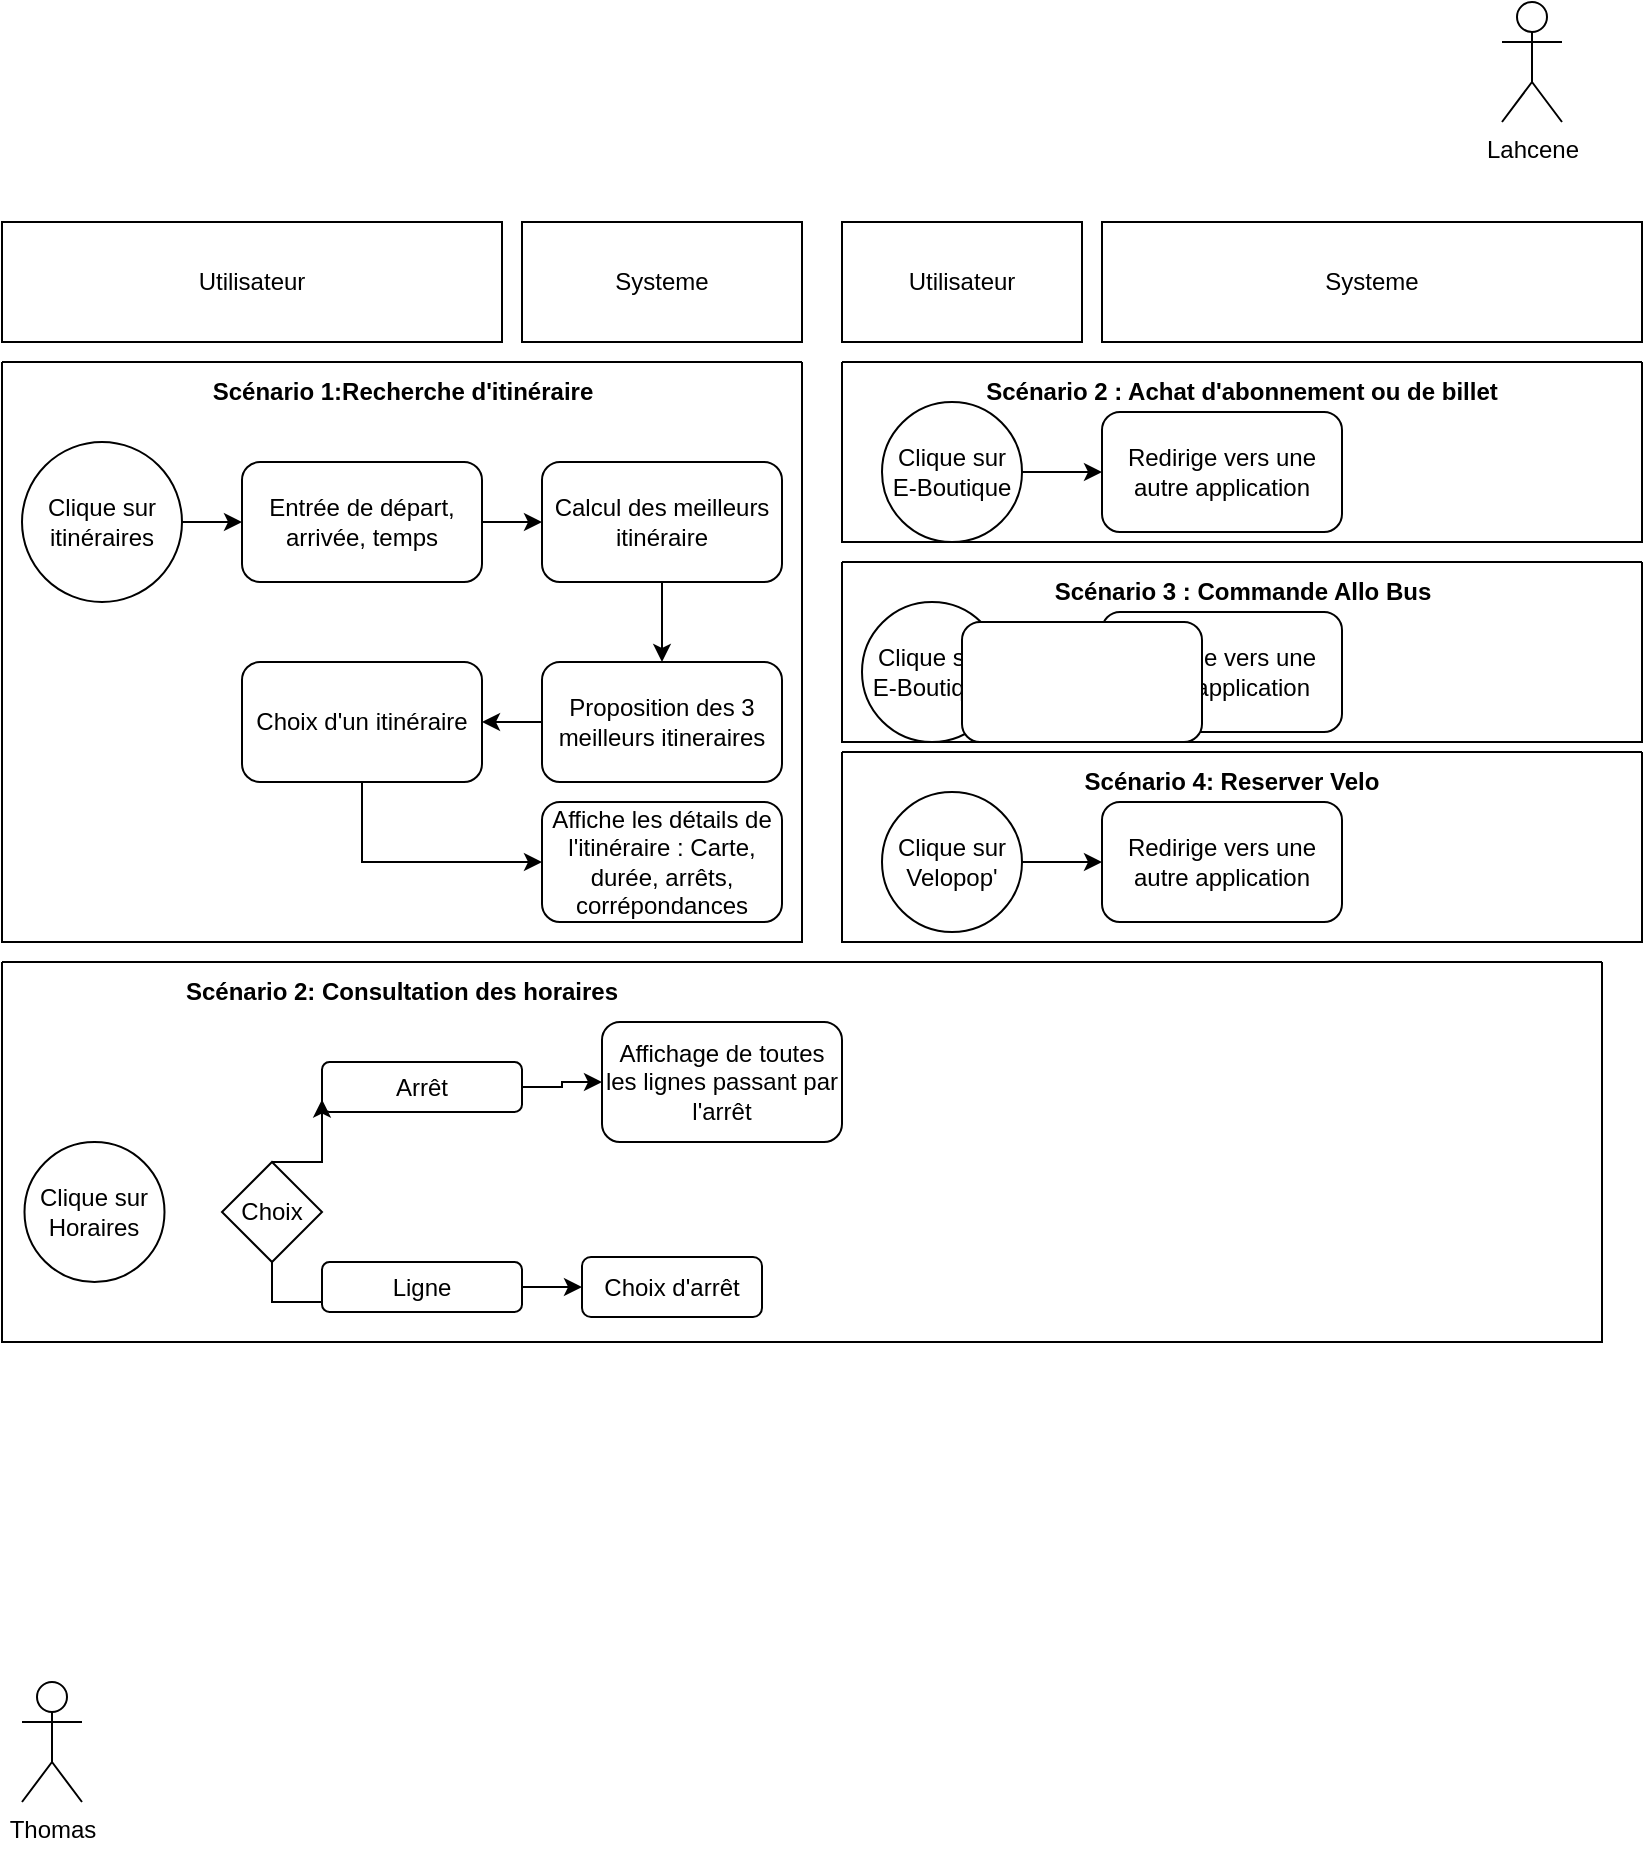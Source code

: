<mxfile version="16.6.6" type="github">
  <diagram id="YqP27WUokVk4O-feUTNu" name="Page-1">
    <mxGraphModel dx="1422" dy="1888" grid="1" gridSize="10" guides="1" tooltips="1" connect="1" arrows="1" fold="1" page="1" pageScale="1" pageWidth="850" pageHeight="1100" math="0" shadow="0">
      <root>
        <mxCell id="0" />
        <mxCell id="1" parent="0" />
        <mxCell id="Umk5Mk7T6SRKJrNun_KQ-3" style="edgeStyle=orthogonalEdgeStyle;rounded=0;orthogonalLoop=1;jettySize=auto;html=1;exitX=1;exitY=0.5;exitDx=0;exitDy=0;entryX=0;entryY=0.5;entryDx=0;entryDy=0;" parent="1" source="Umk5Mk7T6SRKJrNun_KQ-1" target="Umk5Mk7T6SRKJrNun_KQ-2" edge="1">
          <mxGeometry relative="1" as="geometry" />
        </mxCell>
        <mxCell id="Umk5Mk7T6SRKJrNun_KQ-1" value="&lt;div&gt;Clique sur itinéraires&lt;br&gt;&lt;/div&gt;" style="ellipse;whiteSpace=wrap;html=1;aspect=fixed;" parent="1" vertex="1">
          <mxGeometry x="30" y="120" width="80" height="80" as="geometry" />
        </mxCell>
        <mxCell id="Umk5Mk7T6SRKJrNun_KQ-6" style="edgeStyle=orthogonalEdgeStyle;rounded=0;orthogonalLoop=1;jettySize=auto;html=1;exitX=1;exitY=0.5;exitDx=0;exitDy=0;entryX=0;entryY=0.5;entryDx=0;entryDy=0;" parent="1" source="Umk5Mk7T6SRKJrNun_KQ-2" edge="1">
          <mxGeometry relative="1" as="geometry">
            <mxPoint x="290" y="160" as="targetPoint" />
          </mxGeometry>
        </mxCell>
        <mxCell id="Umk5Mk7T6SRKJrNun_KQ-2" value="&lt;div&gt;Entrée de départ, arrivée, temps&lt;/div&gt;" style="rounded=1;whiteSpace=wrap;html=1;" parent="1" vertex="1">
          <mxGeometry x="140" y="130" width="120" height="60" as="geometry" />
        </mxCell>
        <mxCell id="Umk5Mk7T6SRKJrNun_KQ-9" style="edgeStyle=orthogonalEdgeStyle;rounded=0;orthogonalLoop=1;jettySize=auto;html=1;exitX=0.5;exitY=1;exitDx=0;exitDy=0;" parent="1" source="Umk5Mk7T6SRKJrNun_KQ-11" target="Umk5Mk7T6SRKJrNun_KQ-7" edge="1">
          <mxGeometry relative="1" as="geometry">
            <mxPoint x="350" y="200" as="sourcePoint" />
            <Array as="points">
              <mxPoint x="350" y="210" />
              <mxPoint x="350" y="210" />
            </Array>
          </mxGeometry>
        </mxCell>
        <mxCell id="Umk5Mk7T6SRKJrNun_KQ-14" style="edgeStyle=orthogonalEdgeStyle;rounded=0;orthogonalLoop=1;jettySize=auto;html=1;" parent="1" source="Umk5Mk7T6SRKJrNun_KQ-7" target="Umk5Mk7T6SRKJrNun_KQ-13" edge="1">
          <mxGeometry relative="1" as="geometry" />
        </mxCell>
        <mxCell id="Umk5Mk7T6SRKJrNun_KQ-7" value="&lt;div&gt;Proposition des 3 meilleurs itineraires&lt;/div&gt;" style="rounded=1;whiteSpace=wrap;html=1;" parent="1" vertex="1">
          <mxGeometry x="290" y="230" width="120" height="60" as="geometry" />
        </mxCell>
        <mxCell id="Umk5Mk7T6SRKJrNun_KQ-11" value="&lt;div&gt;Calcul des meilleurs itinéraire&lt;/div&gt;" style="rounded=1;whiteSpace=wrap;html=1;" parent="1" vertex="1">
          <mxGeometry x="290" y="130" width="120" height="60" as="geometry" />
        </mxCell>
        <mxCell id="Umk5Mk7T6SRKJrNun_KQ-17" style="edgeStyle=orthogonalEdgeStyle;rounded=0;orthogonalLoop=1;jettySize=auto;html=1;exitX=0.5;exitY=1;exitDx=0;exitDy=0;entryX=0;entryY=0.5;entryDx=0;entryDy=0;" parent="1" source="Umk5Mk7T6SRKJrNun_KQ-13" target="Umk5Mk7T6SRKJrNun_KQ-15" edge="1">
          <mxGeometry relative="1" as="geometry" />
        </mxCell>
        <mxCell id="Umk5Mk7T6SRKJrNun_KQ-13" value="&lt;div&gt;Choix d&#39;un itinéraire&lt;/div&gt;" style="rounded=1;whiteSpace=wrap;html=1;" parent="1" vertex="1">
          <mxGeometry x="140" y="230" width="120" height="60" as="geometry" />
        </mxCell>
        <mxCell id="Umk5Mk7T6SRKJrNun_KQ-15" value="Affiche les détails de l&#39;itinéraire : Carte, durée, arrêts, corrépondances" style="rounded=1;whiteSpace=wrap;html=1;" parent="1" vertex="1">
          <mxGeometry x="290" y="300" width="120" height="60" as="geometry" />
        </mxCell>
        <mxCell id="Umk5Mk7T6SRKJrNun_KQ-20" value="" style="swimlane;startSize=0;" parent="1" vertex="1">
          <mxGeometry x="20" y="80" width="400" height="290" as="geometry" />
        </mxCell>
        <mxCell id="Umk5Mk7T6SRKJrNun_KQ-21" value="&lt;b&gt;Scénario 1:Recherche d&#39;itinéraire&lt;/b&gt;" style="text;html=1;strokeColor=none;fillColor=none;align=center;verticalAlign=middle;whiteSpace=wrap;rounded=0;" parent="Umk5Mk7T6SRKJrNun_KQ-20" vertex="1">
          <mxGeometry x="97.5" width="205" height="30" as="geometry" />
        </mxCell>
        <mxCell id="Umk5Mk7T6SRKJrNun_KQ-25" value="&lt;div&gt;Lahcene&lt;/div&gt;&lt;div&gt;&lt;br&gt;&lt;/div&gt;" style="shape=umlActor;verticalLabelPosition=bottom;verticalAlign=top;html=1;outlineConnect=0;" parent="1" vertex="1">
          <mxGeometry x="770" y="-100" width="30" height="60" as="geometry" />
        </mxCell>
        <mxCell id="Umk5Mk7T6SRKJrNun_KQ-26" value="&lt;div&gt;Thomas&lt;/div&gt;&lt;div&gt;&lt;br&gt;&lt;/div&gt;" style="shape=umlActor;verticalLabelPosition=bottom;verticalAlign=top;html=1;outlineConnect=0;" parent="1" vertex="1">
          <mxGeometry x="30" y="740" width="30" height="60" as="geometry" />
        </mxCell>
        <mxCell id="r48zgYtYUh1CPsNShktc-1" value="Utilisateur" style="rounded=0;whiteSpace=wrap;html=1;" vertex="1" parent="1">
          <mxGeometry x="20" y="10" width="250" height="60" as="geometry" />
        </mxCell>
        <mxCell id="r48zgYtYUh1CPsNShktc-4" value="&lt;div&gt;Systeme&lt;/div&gt;" style="rounded=0;whiteSpace=wrap;html=1;" vertex="1" parent="1">
          <mxGeometry x="280" y="10" width="140" height="60" as="geometry" />
        </mxCell>
        <mxCell id="r48zgYtYUh1CPsNShktc-7" value="" style="swimlane;startSize=0;" vertex="1" parent="1">
          <mxGeometry x="440" y="80" width="400" height="90" as="geometry" />
        </mxCell>
        <mxCell id="r48zgYtYUh1CPsNShktc-10" style="edgeStyle=orthogonalEdgeStyle;rounded=0;orthogonalLoop=1;jettySize=auto;html=1;exitX=1;exitY=0.5;exitDx=0;exitDy=0;entryX=0;entryY=0.5;entryDx=0;entryDy=0;" edge="1" parent="r48zgYtYUh1CPsNShktc-7" source="r48zgYtYUh1CPsNShktc-8" target="r48zgYtYUh1CPsNShktc-9">
          <mxGeometry relative="1" as="geometry" />
        </mxCell>
        <mxCell id="r48zgYtYUh1CPsNShktc-8" value="&lt;div&gt;Clique sur E-Boutique&lt;/div&gt;" style="ellipse;whiteSpace=wrap;html=1;aspect=fixed;" vertex="1" parent="r48zgYtYUh1CPsNShktc-7">
          <mxGeometry x="20" y="20" width="70" height="70" as="geometry" />
        </mxCell>
        <mxCell id="r48zgYtYUh1CPsNShktc-9" value="&lt;div&gt;Redirige vers une autre application&lt;/div&gt;" style="rounded=1;whiteSpace=wrap;html=1;" vertex="1" parent="r48zgYtYUh1CPsNShktc-7">
          <mxGeometry x="130" y="25" width="120" height="60" as="geometry" />
        </mxCell>
        <mxCell id="r48zgYtYUh1CPsNShktc-11" value="&lt;b&gt;Scénario 2 : Achat d&#39;abonnement ou de billet&lt;/b&gt;" style="text;html=1;strokeColor=none;fillColor=none;align=center;verticalAlign=middle;whiteSpace=wrap;rounded=0;" vertex="1" parent="r48zgYtYUh1CPsNShktc-7">
          <mxGeometry x="60" width="280" height="30" as="geometry" />
        </mxCell>
        <mxCell id="r48zgYtYUh1CPsNShktc-12" value="" style="swimlane;startSize=0;" vertex="1" parent="1">
          <mxGeometry x="440" y="180" width="400" height="90" as="geometry" />
        </mxCell>
        <mxCell id="r48zgYtYUh1CPsNShktc-15" value="&lt;div&gt;&lt;b&gt;Scénario 3 : Commande Allo Bus&lt;/b&gt;&lt;/div&gt;" style="text;html=1;strokeColor=none;fillColor=none;align=center;verticalAlign=middle;whiteSpace=wrap;rounded=0;" vertex="1" parent="r48zgYtYUh1CPsNShktc-12">
          <mxGeometry x="92.5" width="215" height="30" as="geometry" />
        </mxCell>
        <mxCell id="r48zgYtYUh1CPsNShktc-17" value="&lt;div&gt;Clique sur E-Boutique&lt;/div&gt;" style="ellipse;whiteSpace=wrap;html=1;aspect=fixed;" vertex="1" parent="r48zgYtYUh1CPsNShktc-12">
          <mxGeometry x="10" y="20" width="70" height="70" as="geometry" />
        </mxCell>
        <mxCell id="r48zgYtYUh1CPsNShktc-18" value="&lt;div&gt;Redirige vers une autre application&lt;/div&gt;" style="rounded=1;whiteSpace=wrap;html=1;" vertex="1" parent="r48zgYtYUh1CPsNShktc-12">
          <mxGeometry x="130" y="25" width="120" height="60" as="geometry" />
        </mxCell>
        <mxCell id="r48zgYtYUh1CPsNShktc-16" style="edgeStyle=orthogonalEdgeStyle;rounded=0;orthogonalLoop=1;jettySize=auto;html=1;exitX=1;exitY=0.5;exitDx=0;exitDy=0;entryX=0;entryY=0.5;entryDx=0;entryDy=0;" edge="1" parent="r48zgYtYUh1CPsNShktc-12" source="r48zgYtYUh1CPsNShktc-17" target="r48zgYtYUh1CPsNShktc-18">
          <mxGeometry relative="1" as="geometry" />
        </mxCell>
        <mxCell id="r48zgYtYUh1CPsNShktc-13" value="Utilisateur" style="rounded=0;whiteSpace=wrap;html=1;" vertex="1" parent="1">
          <mxGeometry x="440" y="10" width="120" height="60" as="geometry" />
        </mxCell>
        <mxCell id="r48zgYtYUh1CPsNShktc-14" value="Systeme" style="rounded=0;whiteSpace=wrap;html=1;" vertex="1" parent="1">
          <mxGeometry x="570" y="10" width="270" height="60" as="geometry" />
        </mxCell>
        <mxCell id="r48zgYtYUh1CPsNShktc-21" value="&lt;b&gt;Scénario 4: Reserver Velo&lt;/b&gt;" style="text;html=1;strokeColor=none;fillColor=none;align=center;verticalAlign=middle;whiteSpace=wrap;rounded=0;" vertex="1" parent="1">
          <mxGeometry x="510" y="275" width="250" height="30" as="geometry" />
        </mxCell>
        <mxCell id="r48zgYtYUh1CPsNShktc-29" value="" style="swimlane;startSize=0;" vertex="1" parent="1">
          <mxGeometry x="440" y="275" width="400" height="95" as="geometry" />
        </mxCell>
        <mxCell id="r48zgYtYUh1CPsNShktc-23" value="Clique sur Velopop&#39;" style="ellipse;whiteSpace=wrap;html=1;aspect=fixed;" vertex="1" parent="r48zgYtYUh1CPsNShktc-29">
          <mxGeometry x="20" y="20" width="70" height="70" as="geometry" />
        </mxCell>
        <mxCell id="r48zgYtYUh1CPsNShktc-24" value="&lt;div&gt;Redirige vers une autre application&lt;/div&gt;" style="rounded=1;whiteSpace=wrap;html=1;" vertex="1" parent="r48zgYtYUh1CPsNShktc-29">
          <mxGeometry x="130" y="25" width="120" height="60" as="geometry" />
        </mxCell>
        <mxCell id="r48zgYtYUh1CPsNShktc-26" value="" style="edgeStyle=orthogonalEdgeStyle;rounded=0;orthogonalLoop=1;jettySize=auto;html=1;" edge="1" parent="r48zgYtYUh1CPsNShktc-29" source="r48zgYtYUh1CPsNShktc-23" target="r48zgYtYUh1CPsNShktc-24">
          <mxGeometry relative="1" as="geometry" />
        </mxCell>
        <mxCell id="r48zgYtYUh1CPsNShktc-32" value="" style="swimlane;startSize=0;" vertex="1" parent="1">
          <mxGeometry x="20" y="380" width="800" height="190" as="geometry" />
        </mxCell>
        <mxCell id="r48zgYtYUh1CPsNShktc-33" value="Clique sur Horaires" style="ellipse;whiteSpace=wrap;html=1;aspect=fixed;" vertex="1" parent="r48zgYtYUh1CPsNShktc-32">
          <mxGeometry x="11.25" y="90" width="70" height="70" as="geometry" />
        </mxCell>
        <mxCell id="r48zgYtYUh1CPsNShktc-34" value="&lt;b&gt;Scénario 2: Consultation des horaires&lt;/b&gt;" style="text;html=1;strokeColor=none;fillColor=none;align=center;verticalAlign=middle;whiteSpace=wrap;rounded=0;" vertex="1" parent="r48zgYtYUh1CPsNShktc-32">
          <mxGeometry x="81.25" width="237.5" height="30" as="geometry" />
        </mxCell>
        <mxCell id="r48zgYtYUh1CPsNShktc-55" style="edgeStyle=orthogonalEdgeStyle;rounded=0;orthogonalLoop=1;jettySize=auto;html=1;entryX=0;entryY=0.5;entryDx=0;entryDy=0;" edge="1" parent="r48zgYtYUh1CPsNShktc-32" source="r48zgYtYUh1CPsNShktc-35" target="r48zgYtYUh1CPsNShktc-49">
          <mxGeometry relative="1" as="geometry" />
        </mxCell>
        <mxCell id="r48zgYtYUh1CPsNShktc-35" value="&lt;div&gt;Arrêt&lt;/div&gt;" style="rounded=1;whiteSpace=wrap;html=1;" vertex="1" parent="r48zgYtYUh1CPsNShktc-32">
          <mxGeometry x="160" y="50" width="100" height="25" as="geometry" />
        </mxCell>
        <mxCell id="r48zgYtYUh1CPsNShktc-41" style="edgeStyle=orthogonalEdgeStyle;rounded=0;orthogonalLoop=1;jettySize=auto;html=1;entryX=0;entryY=0.25;entryDx=0;entryDy=0;" edge="1" parent="r48zgYtYUh1CPsNShktc-32" source="r48zgYtYUh1CPsNShktc-37" target="r48zgYtYUh1CPsNShktc-39">
          <mxGeometry relative="1" as="geometry" />
        </mxCell>
        <mxCell id="r48zgYtYUh1CPsNShktc-47" style="edgeStyle=orthogonalEdgeStyle;rounded=0;orthogonalLoop=1;jettySize=auto;html=1;exitX=0.5;exitY=0;exitDx=0;exitDy=0;entryX=0;entryY=0.75;entryDx=0;entryDy=0;" edge="1" parent="r48zgYtYUh1CPsNShktc-32" source="r48zgYtYUh1CPsNShktc-37" target="r48zgYtYUh1CPsNShktc-35">
          <mxGeometry relative="1" as="geometry" />
        </mxCell>
        <mxCell id="r48zgYtYUh1CPsNShktc-37" value="&lt;div&gt;Choix&lt;/div&gt;" style="rhombus;whiteSpace=wrap;html=1;" vertex="1" parent="r48zgYtYUh1CPsNShktc-32">
          <mxGeometry x="110" y="100" width="50" height="50" as="geometry" />
        </mxCell>
        <mxCell id="r48zgYtYUh1CPsNShktc-52" style="edgeStyle=orthogonalEdgeStyle;rounded=0;orthogonalLoop=1;jettySize=auto;html=1;entryX=0;entryY=0.5;entryDx=0;entryDy=0;" edge="1" parent="r48zgYtYUh1CPsNShktc-32" source="r48zgYtYUh1CPsNShktc-39" target="r48zgYtYUh1CPsNShktc-50">
          <mxGeometry relative="1" as="geometry" />
        </mxCell>
        <mxCell id="r48zgYtYUh1CPsNShktc-39" value="&lt;div&gt;Ligne&lt;/div&gt;" style="rounded=1;whiteSpace=wrap;html=1;" vertex="1" parent="r48zgYtYUh1CPsNShktc-32">
          <mxGeometry x="160" y="150" width="100" height="25" as="geometry" />
        </mxCell>
        <mxCell id="r48zgYtYUh1CPsNShktc-49" value="&lt;div&gt;Affichage de toutes les lignes passant par l&#39;arrêt&lt;/div&gt;" style="rounded=1;whiteSpace=wrap;html=1;" vertex="1" parent="r48zgYtYUh1CPsNShktc-32">
          <mxGeometry x="300" y="30" width="120" height="60" as="geometry" />
        </mxCell>
        <mxCell id="r48zgYtYUh1CPsNShktc-50" value="Choix d&#39;arrêt" style="rounded=1;whiteSpace=wrap;html=1;" vertex="1" parent="r48zgYtYUh1CPsNShktc-32">
          <mxGeometry x="290" y="147.5" width="90" height="30" as="geometry" />
        </mxCell>
        <mxCell id="r48zgYtYUh1CPsNShktc-48" value="" style="rounded=1;whiteSpace=wrap;html=1;" vertex="1" parent="1">
          <mxGeometry x="500" y="210" width="120" height="60" as="geometry" />
        </mxCell>
      </root>
    </mxGraphModel>
  </diagram>
</mxfile>
